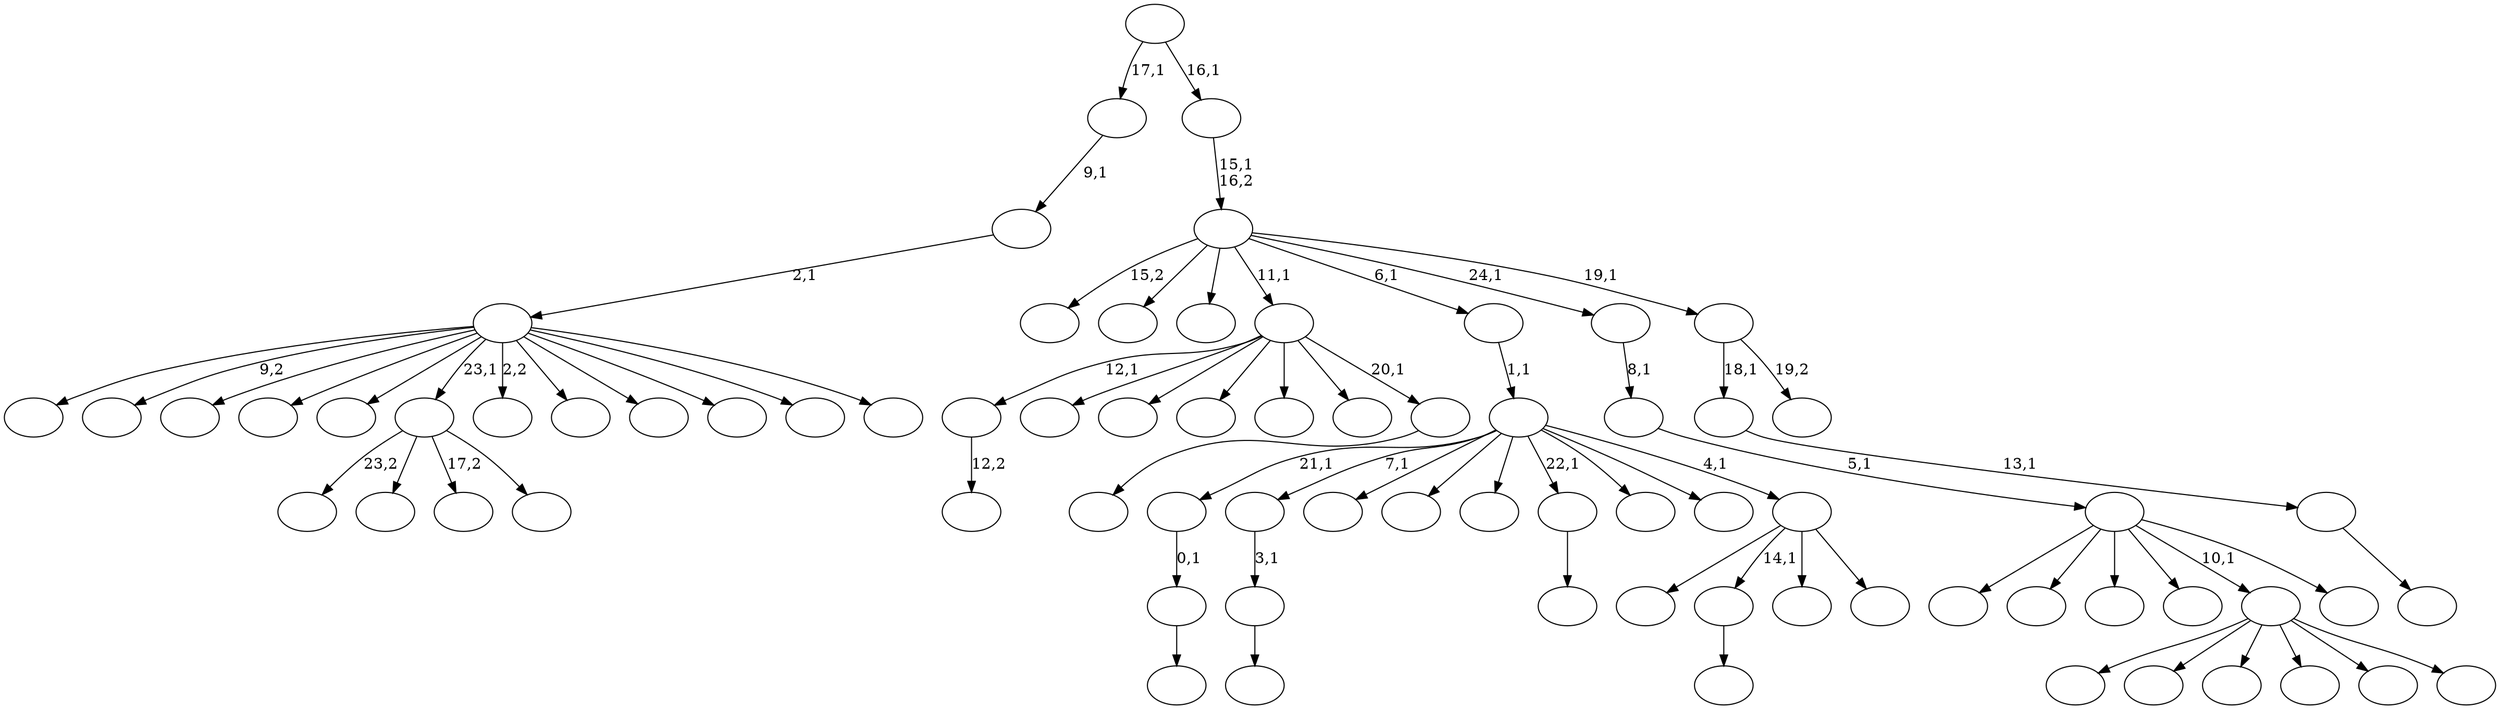 digraph T {
	75 [label=""]
	74 [label=""]
	73 [label=""]
	72 [label=""]
	71 [label=""]
	70 [label=""]
	69 [label=""]
	68 [label=""]
	67 [label=""]
	66 [label=""]
	65 [label=""]
	64 [label=""]
	63 [label=""]
	62 [label=""]
	61 [label=""]
	60 [label=""]
	59 [label=""]
	58 [label=""]
	57 [label=""]
	56 [label=""]
	55 [label=""]
	54 [label=""]
	53 [label=""]
	52 [label=""]
	51 [label=""]
	50 [label=""]
	49 [label=""]
	48 [label=""]
	47 [label=""]
	46 [label=""]
	45 [label=""]
	44 [label=""]
	43 [label=""]
	42 [label=""]
	41 [label=""]
	40 [label=""]
	39 [label=""]
	38 [label=""]
	37 [label=""]
	36 [label=""]
	35 [label=""]
	34 [label=""]
	33 [label=""]
	32 [label=""]
	31 [label=""]
	30 [label=""]
	29 [label=""]
	28 [label=""]
	27 [label=""]
	26 [label=""]
	25 [label=""]
	24 [label=""]
	23 [label=""]
	22 [label=""]
	21 [label=""]
	20 [label=""]
	19 [label=""]
	18 [label=""]
	17 [label=""]
	16 [label=""]
	15 [label=""]
	14 [label=""]
	13 [label=""]
	12 [label=""]
	11 [label=""]
	10 [label=""]
	9 [label=""]
	8 [label=""]
	7 [label=""]
	6 [label=""]
	5 [label=""]
	4 [label=""]
	3 [label=""]
	2 [label=""]
	1 [label=""]
	0 [label=""]
	74 -> 75 [label=""]
	73 -> 74 [label="0,1"]
	70 -> 71 [label=""]
	69 -> 70 [label="3,1"]
	61 -> 62 [label=""]
	59 -> 60 [label="12,2"]
	49 -> 50 [label=""]
	48 -> 49 [label="13,1"]
	39 -> 58 [label="23,2"]
	39 -> 51 [label=""]
	39 -> 42 [label="17,2"]
	39 -> 40 [label=""]
	33 -> 34 [label=""]
	24 -> 72 [label=""]
	24 -> 55 [label=""]
	24 -> 52 [label=""]
	24 -> 29 [label=""]
	24 -> 28 [label=""]
	24 -> 25 [label=""]
	18 -> 19 [label=""]
	17 -> 59 [label="12,1"]
	17 -> 57 [label=""]
	17 -> 53 [label=""]
	17 -> 32 [label=""]
	17 -> 31 [label=""]
	17 -> 27 [label=""]
	17 -> 18 [label="20,1"]
	15 -> 66 [label=""]
	15 -> 61 [label="14,1"]
	15 -> 47 [label=""]
	15 -> 16 [label=""]
	14 -> 73 [label="21,1"]
	14 -> 69 [label="7,1"]
	14 -> 46 [label=""]
	14 -> 36 [label=""]
	14 -> 35 [label=""]
	14 -> 33 [label="22,1"]
	14 -> 30 [label=""]
	14 -> 26 [label=""]
	14 -> 15 [label="4,1"]
	13 -> 14 [label="1,1"]
	11 -> 65 [label=""]
	11 -> 64 [label=""]
	11 -> 44 [label=""]
	11 -> 38 [label=""]
	11 -> 24 [label="10,1"]
	11 -> 12 [label=""]
	10 -> 11 [label="5,1"]
	9 -> 10 [label="8,1"]
	7 -> 68 [label=""]
	7 -> 67 [label="9,2"]
	7 -> 56 [label=""]
	7 -> 54 [label=""]
	7 -> 45 [label=""]
	7 -> 39 [label="23,1"]
	7 -> 37 [label="2,2"]
	7 -> 23 [label=""]
	7 -> 22 [label=""]
	7 -> 21 [label=""]
	7 -> 20 [label=""]
	7 -> 8 [label=""]
	6 -> 7 [label="2,1"]
	5 -> 6 [label="9,1"]
	3 -> 48 [label="18,1"]
	3 -> 4 [label="19,2"]
	2 -> 63 [label="15,2"]
	2 -> 43 [label=""]
	2 -> 41 [label=""]
	2 -> 17 [label="11,1"]
	2 -> 13 [label="6,1"]
	2 -> 9 [label="24,1"]
	2 -> 3 [label="19,1"]
	1 -> 2 [label="15,1\n16,2"]
	0 -> 5 [label="17,1"]
	0 -> 1 [label="16,1"]
}

